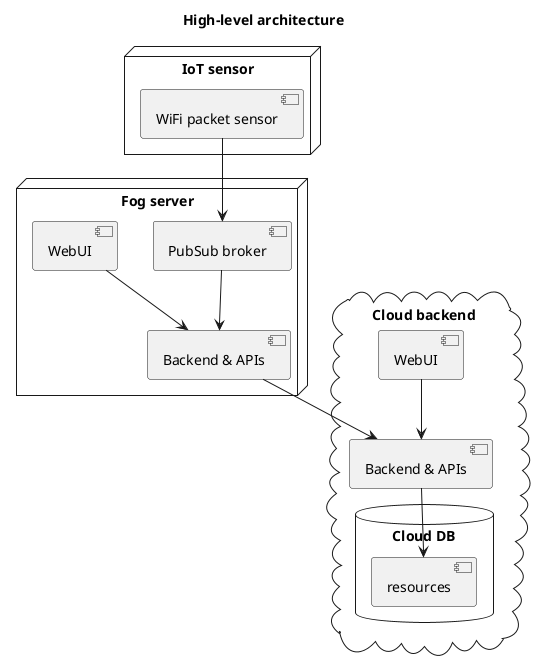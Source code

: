 @startuml architecture

title: High-level architecture

' actor :User: as user

node "IoT sensor" as esp {
    [WiFi packet sensor] as wifi
}

node "Fog server" as rpi {
    [Backend & APIs] as restPi
    [PubSub broker] as mqtt
    [WebUI] as angularPi
}

wifi --> mqtt
mqtt --> restPi
angularPi --> restPi

cloud "Cloud backend" as gcp {
    [Backend & APIs] as restCloud
    [WebUI] as angularCloud

    database "Cloud DB" as db {
        [resources] as resources
    }
}

restPi --> restCloud
restCloud --> resources
angularCloud --> restCloud

' actor :User: as user
' user -left-> angularPi
' user -left-> angularCloud

@enduml
